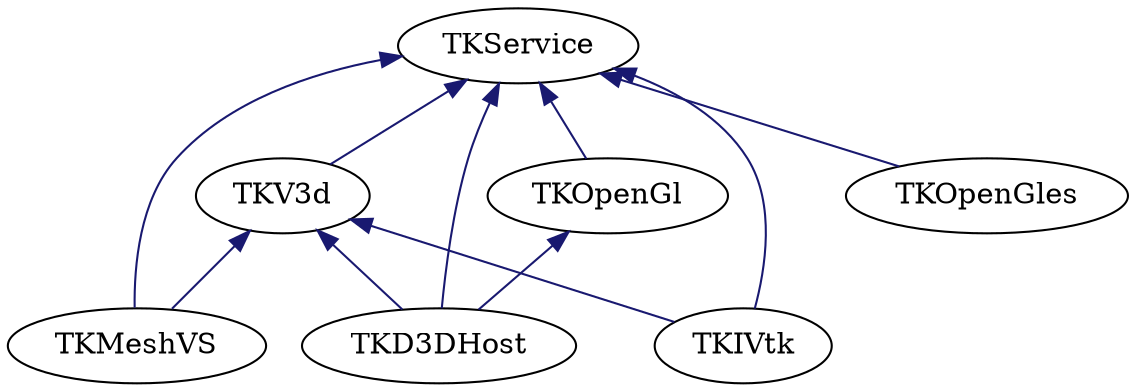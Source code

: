 digraph schema_Visualization
{
	TKService [ URL = "toolkit_tkservice.html" ]
	TKV3d [ URL = "toolkit_tkv3d.html" ]
	TKService -> TKV3d [ dir = "back", color = "midnightblue", style = "solid" ]
	TKMeshVS [ URL = "toolkit_tkmeshvs.html" ]
	TKV3d -> TKMeshVS [ dir = "back", color = "midnightblue", style = "solid" ]
	TKService -> TKMeshVS [ dir = "back", color = "midnightblue", style = "solid" ]
	TKOpenGl [ URL = "toolkit_tkopengl.html" ]
	TKService -> TKOpenGl [ dir = "back", color = "midnightblue", style = "solid" ]
	TKOpenGles [ URL = "toolkit_tkopengles.html" ]
	TKService -> TKOpenGles [ dir = "back", color = "midnightblue", style = "solid" ]
	TKD3DHost [ URL = "toolkit_tkd3dhost.html" ]
	TKService -> TKD3DHost [ dir = "back", color = "midnightblue", style = "solid" ]
	TKV3d -> TKD3DHost [ dir = "back", color = "midnightblue", style = "solid" ]
	TKOpenGl -> TKD3DHost [ dir = "back", color = "midnightblue", style = "solid" ]
	TKIVtk [ URL = "toolkit_tkivtk.html" ]
	TKService -> TKIVtk [ dir = "back", color = "midnightblue", style = "solid" ]
	TKV3d -> TKIVtk [ dir = "back", color = "midnightblue", style = "solid" ]
}
